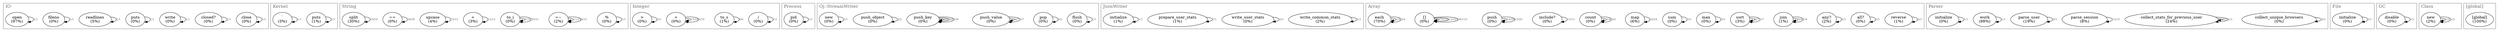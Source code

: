 digraph "Profile" {
labelloc=t;
labeljust=l;
subgraph "Thread 260" {
280 [label="close\n(0%)"];
280 -> 280 [label="1/1" fontsize=10 fontcolor="#666666"];
300 [label="closed?\n(0%)"];
300 -> 300 [label="1/1" fontsize=10 fontcolor="#666666"];
320 [label="write\n(0%)"];
320 -> 320 [label="1/1" fontsize=10 fontcolor="#666666"];
340 [label="puts\n(0%)"];
340 -> 340 [label="1/1" fontsize=10 fontcolor="#666666"];
360 [label="puts\n(1%)"];
360 -> 360 [label="1/1" fontsize=10 fontcolor="#666666"];
380 [label="%\n(0%)"];
380 -> 380 [label="1/1" fontsize=10 fontcolor="#666666"];
400 [label="/\n(0%)"];
400 -> 400 [label="1/1" fontsize=10 fontcolor="#666666"];
420 [label="`\n(3%)"];
420 -> 420 [label="1/1" fontsize=10 fontcolor="#666666"];
440 [label="pid\n(0%)"];
440 -> 440 [label="1/1" fontsize=10 fontcolor="#666666"];
460 [label="flush\n(0%)"];
460 -> 460 [label="1/1" fontsize=10 fontcolor="#666666"];
480 [label="pop\n(0%)"];
480 -> 480 [label="2/2" fontsize=10 fontcolor="#666666"];
500 [label="write_common_stats\n(2%)"];
500 -> 500 [label="1/1" fontsize=10 fontcolor="#666666"];
520 [label="push_value\n(0%)"];
520 -> 520 [label="4/7" fontsize=10 fontcolor="#666666"];
520 -> 520 [label="3/7" fontsize=10 fontcolor="#666666"];
540 [label="write_user_stats\n(0%)"];
540 -> 540 [label="3/3" fontsize=10 fontcolor="#666666"];
560 [label="reverse\n(1%)"];
560 -> 560 [label="3/3" fontsize=10 fontcolor="#666666"];
580 [label="all?\n(0%)"];
580 -> 580 [label="3/3" fontsize=10 fontcolor="#666666"];
600 [label="=~\n(2%)"];
600 -> 600 [label="11/15" fontsize=10 fontcolor="#666666"];
600 -> 600 [label="4/15" fontsize=10 fontcolor="#666666"];
620 [label="any?\n(2%)"];
620 -> 620 [label="3/3" fontsize=10 fontcolor="#666666"];
640 [label="join\n(1%)"];
640 -> 640 [label="3/4" fontsize=10 fontcolor="#666666"];
640 -> 640 [label="1/4" fontsize=10 fontcolor="#666666"];
660 [label="sort\n(3%)"];
660 -> 660 [label="6/7" fontsize=10 fontcolor="#666666"];
660 -> 660 [label="1/7" fontsize=10 fontcolor="#666666"];
680 [label="max\n(0%)"];
680 -> 680 [label="3/3" fontsize=10 fontcolor="#666666"];
700 [label="to_s\n(1%)"];
700 -> 700 [label="6/6" fontsize=10 fontcolor="#666666"];
720 [label="sum\n(0%)"];
720 -> 720 [label="3/3" fontsize=10 fontcolor="#666666"];
740 [label="to_i\n(0%)"];
740 -> 740 [label="1/31" fontsize=10 fontcolor="#666666"];
740 -> 740 [label="30/31" fontsize=10 fontcolor="#666666"];
760 [label="map\n(6%)"];
760 -> 760 [label="24/24" fontsize=10 fontcolor="#666666"];
780 [label="count\n(0%)"];
780 -> 780 [label="1/4" fontsize=10 fontcolor="#666666"];
780 -> 780 [label="3/4" fontsize=10 fontcolor="#666666"];
800 [label="+\n(3%)"];
800 -> 800 [label="12/12" fontsize=10 fontcolor="#666666"];
820 [label="include?\n(0%)"];
820 -> 820 [label="15/15" fontsize=10 fontcolor="#666666"];
840 [label="collect_unique_browsers\n(0%)"];
840 -> 840 [label="3/3" fontsize=10 fontcolor="#666666"];
860 [label="collect_stats_for_previous_user\n(24%)"];
860 -> 860 [label="2/3" fontsize=10 fontcolor="#666666"];
860 -> 860 [label="1/3" fontsize=10 fontcolor="#666666"];
880 [label="push\n(0%)"];
880 -> 880 [label="14/29" fontsize=10 fontcolor="#666666"];
880 -> 880 [label="15/29" fontsize=10 fontcolor="#666666"];
900 [label="upcase\n(4%)"];
900 -> 900 [label="15/15" fontsize=10 fontcolor="#666666"];
920 [label="parse_session\n(8%)"];
920 -> 920 [label="15/15" fontsize=10 fontcolor="#666666"];
940 [label="+\n(0%)"];
940 -> 940 [label="15/18" fontsize=10 fontcolor="#666666"];
940 -> 940 [label="3/18" fontsize=10 fontcolor="#666666"];
960 [label=">\n(0%)"];
960 -> 960 [label="3/3" fontsize=10 fontcolor="#666666"];
980 [label="parse_user\n(19%)"];
980 -> 980 [label="3/3" fontsize=10 fontcolor="#666666"];
1000 [label="==\n(0%)"];
1000 -> 1000 [label="36/36" fontsize=10 fontcolor="#666666"];
1020 [label="[]\n(0%)"];
1020 -> 1020 [label="75/123" fontsize=10 fontcolor="#666666"];
1020 -> 1020 [label="12/123" fontsize=10 fontcolor="#666666"];
1020 -> 1020 [label="36/123" fontsize=10 fontcolor="#666666"];
1040 [label="split\n(30%)"];
1040 -> 1040 [label="18/18" fontsize=10 fontcolor="#666666"];
1060 [label="each\n(70%)"];
1060 -> 1060 [label="1/4" fontsize=10 fontcolor="#666666"];
1060 -> 1060 [label="3/4" fontsize=10 fontcolor="#666666"];
1080 [label="readlines\n(5%)"];
1080 -> 1080 [label="1/1" fontsize=10 fontcolor="#666666"];
1100 [label="push_key\n(0%)"];
1100 -> 1100 [label="4/8" fontsize=10 fontcolor="#666666"];
1100 -> 1100 [label="3/8" fontsize=10 fontcolor="#666666"];
1100 -> 1100 [label="1/8" fontsize=10 fontcolor="#666666"];
1120 [label="push_object\n(0%)"];
1120 -> 1120 [label="2/2" fontsize=10 fontcolor="#666666"];
1140 [label="prepare_user_stats\n(1%)"];
1140 -> 1140 [label="1/1" fontsize=10 fontcolor="#666666"];
1160 [label="fileno\n(0%)"];
1160 -> 1160 [label="1/1" fontsize=10 fontcolor="#666666"];
1180 [label="new\n(0%)"];
1180 -> 1180 [label="1/1" fontsize=10 fontcolor="#666666"];
1200 [label="initialize\n(1%)"];
1200 -> 1200 [label="1/1" fontsize=10 fontcolor="#666666"];
1220 [label="initialize\n(0%)"];
1220 -> 1220 [label="1/1" fontsize=10 fontcolor="#666666"];
1240 [label="open\n(97%)"];
1240 -> 1240 [label="1/1" fontsize=10 fontcolor="#666666"];
1260 [label="disable\n(0%)"];
1260 -> 1260 [label="1/1" fontsize=10 fontcolor="#666666"];
1280 [label="work\n(98%)"];
1280 -> 1280 [label="1/1" fontsize=10 fontcolor="#666666"];
1300 [label="initialize\n(0%)"];
1300 -> 1300 [label="1/1" fontsize=10 fontcolor="#666666"];
1320 [label="new\n(2%)"];
1320 -> 1320 [label="1/2" fontsize=10 fontcolor="#666666"];
1320 -> 1320 [label="1/2" fontsize=10 fontcolor="#666666"];
1340 [label="[global]\n(100%)"];
}
subgraph cluster_1360 {
label = "[global]";
fontcolor = "#666666";
fontsize = 16;
color = "#666666";
1340;
}
subgraph cluster_1380 {
label = "Class";
fontcolor = "#666666";
fontsize = 16;
color = "#666666";
1320;
}
subgraph cluster_1400 {
label = "Parser";
fontcolor = "#666666";
fontsize = 16;
color = "#666666";
1300;
1280;
980;
920;
860;
840;
}
subgraph cluster_1420 {
label = "GC";
fontcolor = "#666666";
fontsize = 16;
color = "#666666";
1260;
}
subgraph cluster_1440 {
label = "IO";
fontcolor = "#666666";
fontsize = 16;
color = "#666666";
1240;
1160;
1080;
340;
320;
300;
280;
}
subgraph cluster_1460 {
label = "File";
fontcolor = "#666666";
fontsize = 16;
color = "#666666";
1220;
}
subgraph cluster_1480 {
label = "JsonWriter";
fontcolor = "#666666";
fontsize = 16;
color = "#666666";
1200;
1140;
540;
500;
}
subgraph cluster_1500 {
label = "Oj::StreamWriter";
fontcolor = "#666666";
fontsize = 16;
color = "#666666";
1180;
1120;
1100;
520;
480;
460;
}
subgraph cluster_1520 {
label = "Array";
fontcolor = "#666666";
fontsize = 16;
color = "#666666";
1060;
1020;
880;
820;
780;
760;
720;
680;
660;
640;
620;
580;
560;
}
subgraph cluster_1540 {
label = "String";
fontcolor = "#666666";
fontsize = 16;
color = "#666666";
1040;
1000;
900;
800;
740;
600;
380;
}
subgraph cluster_1560 {
label = "Integer";
fontcolor = "#666666";
fontsize = 16;
color = "#666666";
960;
940;
700;
400;
}
subgraph cluster_1580 {
label = "Process";
fontcolor = "#666666";
fontsize = 16;
color = "#666666";
440;
}
subgraph cluster_1600 {
label = "Kernel";
fontcolor = "#666666";
fontsize = 16;
color = "#666666";
420;
360;
}
}
